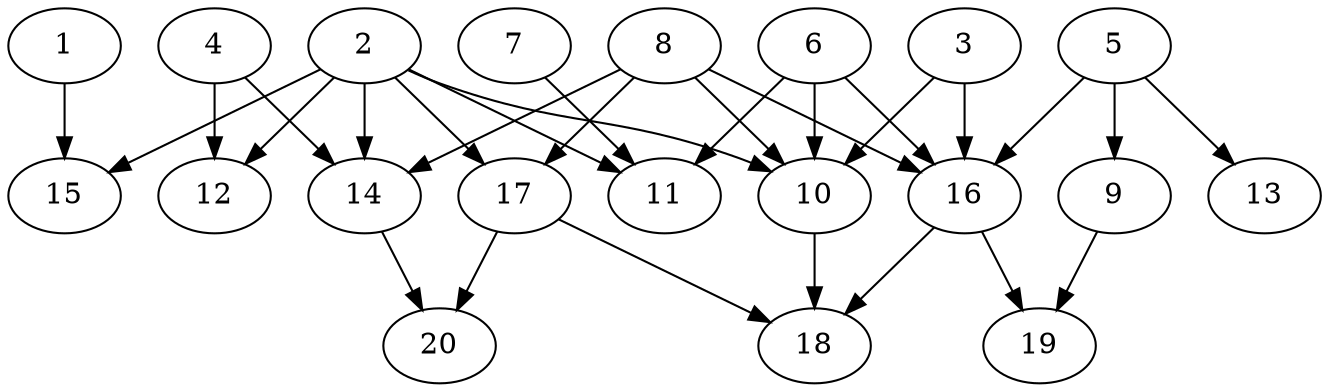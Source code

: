 // DAG automatically generated by daggen at Wed Jul 24 21:27:05 2019
// ./daggen --dot -n 20 --ccr 0.4 --fat 0.7 --regular 0.5 --density 0.5 --mindata 5242880 --maxdata 52428800 
digraph G {
  1 [size="122232320", alpha="0.04", expect_size="48892928"] 
  1 -> 15 [size ="48892928"]
  2 [size="31319040", alpha="0.03", expect_size="12527616"] 
  2 -> 10 [size ="12527616"]
  2 -> 11 [size ="12527616"]
  2 -> 12 [size ="12527616"]
  2 -> 14 [size ="12527616"]
  2 -> 15 [size ="12527616"]
  2 -> 17 [size ="12527616"]
  3 [size="117862400", alpha="0.04", expect_size="47144960"] 
  3 -> 10 [size ="47144960"]
  3 -> 16 [size ="47144960"]
  4 [size="40468480", alpha="0.01", expect_size="16187392"] 
  4 -> 12 [size ="16187392"]
  4 -> 14 [size ="16187392"]
  5 [size="91622400", alpha="0.10", expect_size="36648960"] 
  5 -> 9 [size ="36648960"]
  5 -> 13 [size ="36648960"]
  5 -> 16 [size ="36648960"]
  6 [size="61762560", alpha="0.20", expect_size="24705024"] 
  6 -> 10 [size ="24705024"]
  6 -> 11 [size ="24705024"]
  6 -> 16 [size ="24705024"]
  7 [size="56227840", alpha="0.18", expect_size="22491136"] 
  7 -> 11 [size ="22491136"]
  8 [size="30681600", alpha="0.04", expect_size="12272640"] 
  8 -> 10 [size ="12272640"]
  8 -> 14 [size ="12272640"]
  8 -> 16 [size ="12272640"]
  8 -> 17 [size ="12272640"]
  9 [size="49582080", alpha="0.00", expect_size="19832832"] 
  9 -> 19 [size ="19832832"]
  10 [size="39884800", alpha="0.14", expect_size="15953920"] 
  10 -> 18 [size ="15953920"]
  11 [size="81044480", alpha="0.01", expect_size="32417792"] 
  12 [size="103188480", alpha="0.11", expect_size="41275392"] 
  13 [size="118394880", alpha="0.02", expect_size="47357952"] 
  14 [size="21916160", alpha="0.13", expect_size="8766464"] 
  14 -> 20 [size ="8766464"]
  15 [size="28405760", alpha="0.18", expect_size="11362304"] 
  16 [size="90127360", alpha="0.18", expect_size="36050944"] 
  16 -> 18 [size ="36050944"]
  16 -> 19 [size ="36050944"]
  17 [size="88368640", alpha="0.02", expect_size="35347456"] 
  17 -> 18 [size ="35347456"]
  17 -> 20 [size ="35347456"]
  18 [size="74132480", alpha="0.19", expect_size="29652992"] 
  19 [size="96665600", alpha="0.10", expect_size="38666240"] 
  20 [size="98063360", alpha="0.13", expect_size="39225344"] 
}
